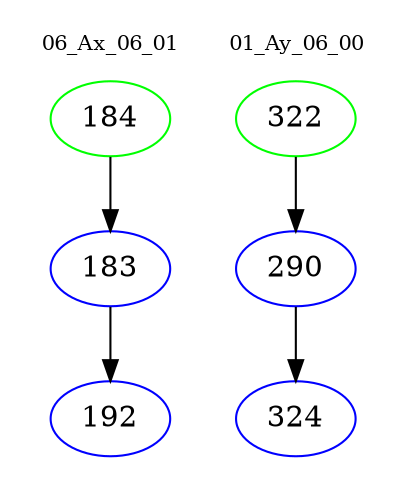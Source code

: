 digraph{
subgraph cluster_0 {
color = white
label = "06_Ax_06_01";
fontsize=10;
T0_184 [label="184", color="green"]
T0_184 -> T0_183 [color="black"]
T0_183 [label="183", color="blue"]
T0_183 -> T0_192 [color="black"]
T0_192 [label="192", color="blue"]
}
subgraph cluster_1 {
color = white
label = "01_Ay_06_00";
fontsize=10;
T1_322 [label="322", color="green"]
T1_322 -> T1_290 [color="black"]
T1_290 [label="290", color="blue"]
T1_290 -> T1_324 [color="black"]
T1_324 [label="324", color="blue"]
}
}
